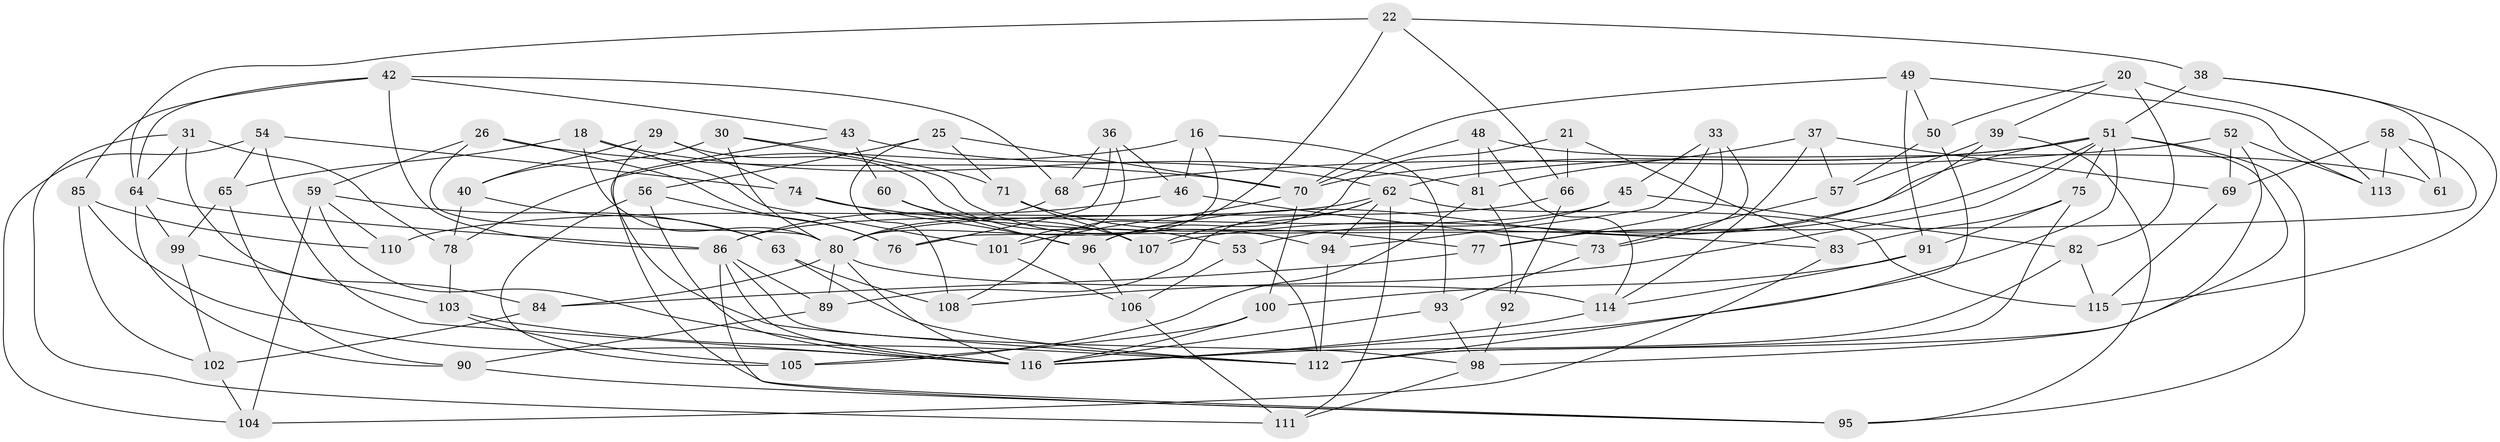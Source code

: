 // original degree distribution, {4: 1.0}
// Generated by graph-tools (version 1.1) at 2025/02/03/04/25 22:02:29]
// undirected, 81 vertices, 181 edges
graph export_dot {
graph [start="1"]
  node [color=gray90,style=filled];
  16;
  18;
  20;
  21;
  22;
  25;
  26;
  29;
  30;
  31;
  33;
  36;
  37;
  38;
  39;
  40;
  42 [super="+23"];
  43;
  45;
  46;
  48 [super="+32"];
  49;
  50;
  51 [super="+3+7+27"];
  52;
  53;
  54;
  56 [super="+55"];
  57;
  58;
  59 [super="+35"];
  60;
  61;
  62 [super="+44"];
  63;
  64 [super="+15"];
  65;
  66;
  68;
  69;
  70 [super="+41"];
  71;
  73;
  74;
  75;
  76;
  77;
  78;
  80 [super="+13+67+14"];
  81 [super="+1"];
  82;
  83;
  84;
  85;
  86 [super="+2+6+79"];
  89;
  90;
  91;
  92;
  93;
  94;
  95 [super="+19"];
  96 [super="+12"];
  98 [super="+87"];
  99;
  100;
  101;
  102;
  103;
  104;
  105 [super="+47"];
  106;
  107 [super="+34"];
  108;
  110;
  111;
  112 [super="+24"];
  113;
  114 [super="+28"];
  115;
  116 [super="+88+109+97"];
  16 -- 46;
  16 -- 78;
  16 -- 93;
  16 -- 80;
  18 -- 65;
  18 -- 101;
  18 -- 81;
  18 -- 80;
  20 -- 50;
  20 -- 39;
  20 -- 82;
  20 -- 113;
  21 -- 83;
  21 -- 96 [weight=2];
  21 -- 66;
  22 -- 108;
  22 -- 66;
  22 -- 64;
  22 -- 38;
  25 -- 108;
  25 -- 71;
  25 -- 56;
  25 -- 70;
  26 -- 76;
  26 -- 59;
  26 -- 70;
  26 -- 80;
  29 -- 40;
  29 -- 95;
  29 -- 53;
  29 -- 74;
  30 -- 40;
  30 -- 71;
  30 -- 94;
  30 -- 80;
  31 -- 78;
  31 -- 111;
  31 -- 84;
  31 -- 64;
  33 -- 45;
  33 -- 77;
  33 -- 73;
  33 -- 94;
  36 -- 68;
  36 -- 46;
  36 -- 101;
  36 -- 76;
  37 -- 69;
  37 -- 57;
  37 -- 81;
  37 -- 114;
  38 -- 61;
  38 -- 115;
  38 -- 51;
  39 -- 57;
  39 -- 77;
  39 -- 95;
  40 -- 63;
  40 -- 78;
  42 -- 68;
  42 -- 86 [weight=2];
  42 -- 43;
  42 -- 85;
  42 -- 64;
  43 -- 62;
  43 -- 60;
  43 -- 112;
  45 -- 53;
  45 -- 82;
  45 -- 86;
  46 -- 73;
  46 -- 86;
  48 -- 70 [weight=2];
  48 -- 114;
  48 -- 61 [weight=2];
  48 -- 81;
  49 -- 113;
  49 -- 50;
  49 -- 91;
  49 -- 70;
  50 -- 112;
  50 -- 57;
  51 -- 95 [weight=2];
  51 -- 107 [weight=2];
  51 -- 62;
  51 -- 70;
  51 -- 96;
  51 -- 98;
  51 -- 75;
  51 -- 108;
  51 -- 116 [weight=3];
  52 -- 68;
  52 -- 113;
  52 -- 69;
  52 -- 112;
  53 -- 106;
  53 -- 112;
  54 -- 104;
  54 -- 74;
  54 -- 65;
  54 -- 116;
  56 -- 105 [weight=2];
  56 -- 116 [weight=2];
  56 -- 76;
  57 -- 73;
  58 -- 76;
  58 -- 61;
  58 -- 113;
  58 -- 69;
  59 -- 63;
  59 -- 110 [weight=2];
  59 -- 104;
  59 -- 116;
  60 -- 107 [weight=2];
  60 -- 96;
  62 -- 115;
  62 -- 89;
  62 -- 94;
  62 -- 107;
  62 -- 110;
  62 -- 111;
  63 -- 108;
  63 -- 112;
  64 -- 99;
  64 -- 86;
  64 -- 90;
  65 -- 90;
  65 -- 99;
  66 -- 92;
  66 -- 80;
  68 -- 80;
  69 -- 115;
  70 -- 100;
  70 -- 101;
  71 -- 77;
  71 -- 107;
  73 -- 93;
  74 -- 83;
  74 -- 96;
  75 -- 83;
  75 -- 91;
  75 -- 112;
  77 -- 84;
  78 -- 103;
  80 -- 89;
  80 -- 114;
  80 -- 116;
  80 -- 84;
  81 -- 105 [weight=2];
  81 -- 92;
  82 -- 115;
  82 -- 116;
  83 -- 104;
  84 -- 102;
  85 -- 110;
  85 -- 102;
  85 -- 116;
  86 -- 89;
  86 -- 98;
  86 -- 95;
  86 -- 116 [weight=2];
  89 -- 90;
  90 -- 95;
  91 -- 114;
  91 -- 100;
  92 -- 98 [weight=2];
  93 -- 98;
  93 -- 116;
  94 -- 112;
  96 -- 106;
  98 -- 111;
  99 -- 103;
  99 -- 102;
  100 -- 105;
  100 -- 116;
  101 -- 106;
  102 -- 104;
  103 -- 112;
  103 -- 105;
  106 -- 111;
  114 -- 116 [weight=2];
}

